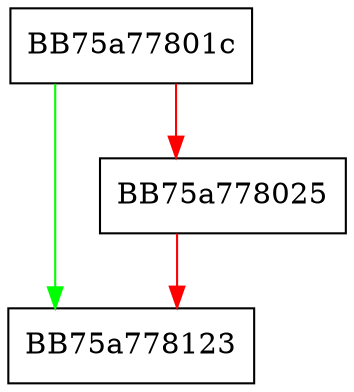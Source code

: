 digraph __acrt_locale_free_time {
  node [shape="box"];
  graph [splines=ortho];
  BB75a77801c -> BB75a778123 [color="green"];
  BB75a77801c -> BB75a778025 [color="red"];
  BB75a778025 -> BB75a778123 [color="red"];
}